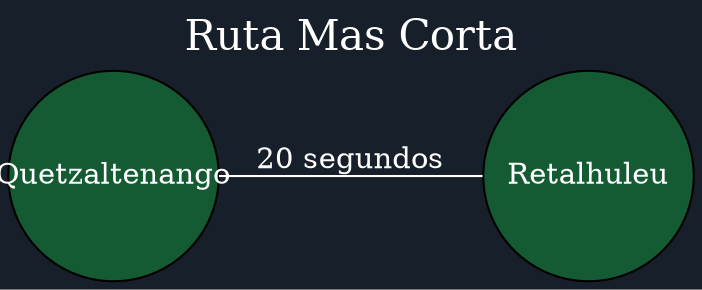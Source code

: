 graph Ruta {
  label="Ruta Mas Corta";
  labelloc="t";
  fontsize=20;
  fontcolor="white";
  bgcolor="#17202a";
  node [style=filled, fillcolor="#145a32", fontcolor="white", shape=circle, width=1.4, fixedsize=true];
  edge [color="white", fontcolor="white"];
  rankdir="LR";
  "Quetzaltenango";
  "Quetzaltenango";
  "Quetzaltenango" -- "Retalhuleu" [label="20 segundos"];
  "Retalhuleu";
}